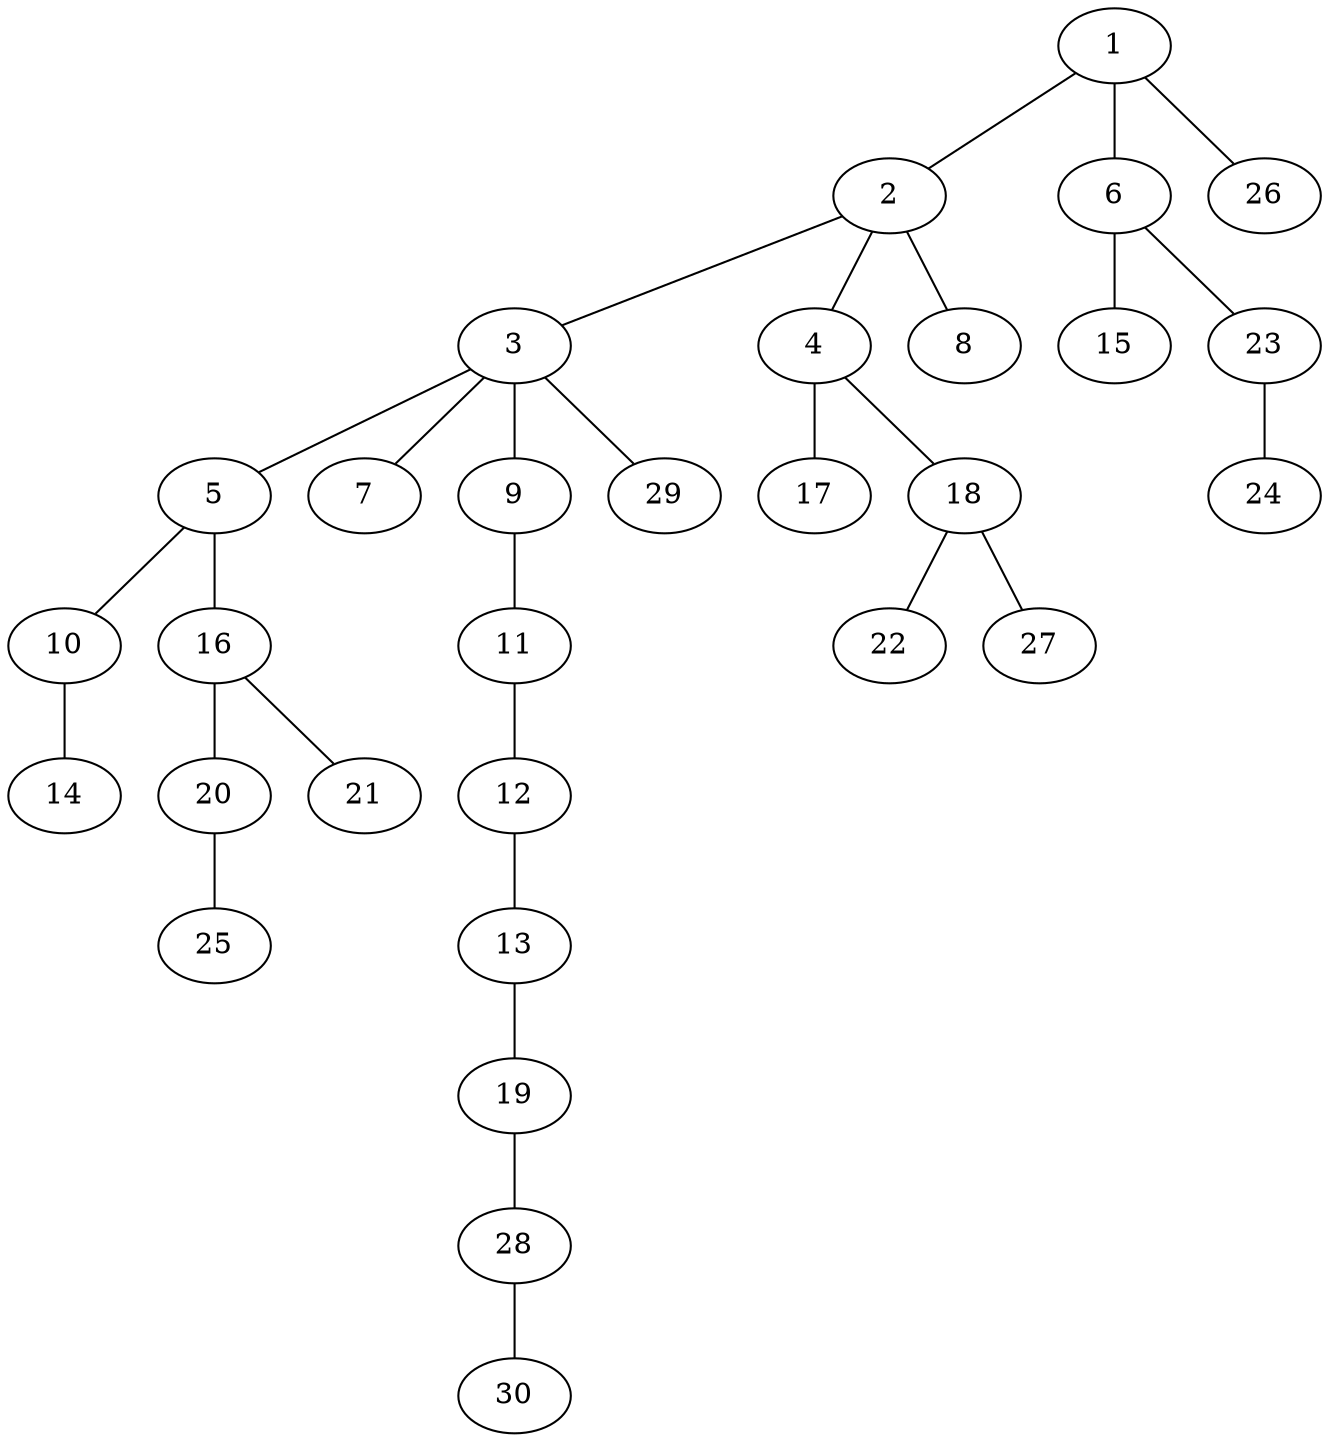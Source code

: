 graph graphname {1--2
1--6
1--26
2--3
2--4
2--8
3--5
3--7
3--9
3--29
4--17
4--18
5--10
5--16
6--15
6--23
9--11
10--14
11--12
12--13
13--19
16--20
16--21
18--22
18--27
19--28
20--25
23--24
28--30
}
